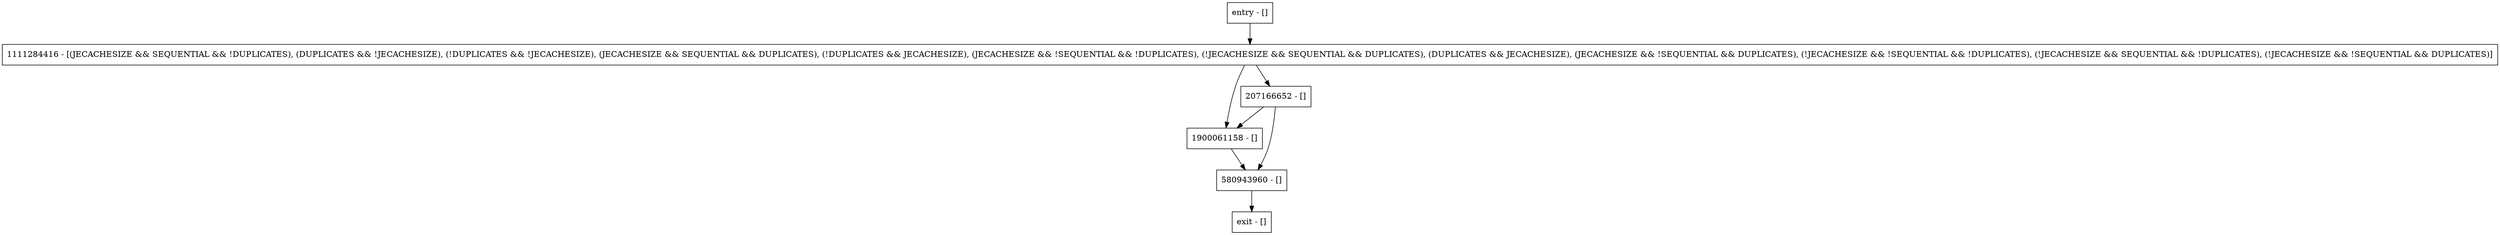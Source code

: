 digraph setLsn {
node [shape=record];
entry [label="entry - []"];
exit [label="exit - []"];
1900061158 [label="1900061158 - []"];
207166652 [label="207166652 - []"];
580943960 [label="580943960 - []"];
1111284416 [label="1111284416 - [(JECACHESIZE && SEQUENTIAL && !DUPLICATES), (DUPLICATES && !JECACHESIZE), (!DUPLICATES && !JECACHESIZE), (JECACHESIZE && SEQUENTIAL && DUPLICATES), (!DUPLICATES && JECACHESIZE), (JECACHESIZE && !SEQUENTIAL && !DUPLICATES), (!JECACHESIZE && SEQUENTIAL && DUPLICATES), (DUPLICATES && JECACHESIZE), (JECACHESIZE && !SEQUENTIAL && DUPLICATES), (!JECACHESIZE && !SEQUENTIAL && !DUPLICATES), (!JECACHESIZE && SEQUENTIAL && !DUPLICATES), (!JECACHESIZE && !SEQUENTIAL && DUPLICATES)]"];
entry;
exit;
entry -> 1111284416;
1900061158 -> 580943960;
207166652 -> 1900061158;
207166652 -> 580943960;
580943960 -> exit;
1111284416 -> 1900061158;
1111284416 -> 207166652;
}
